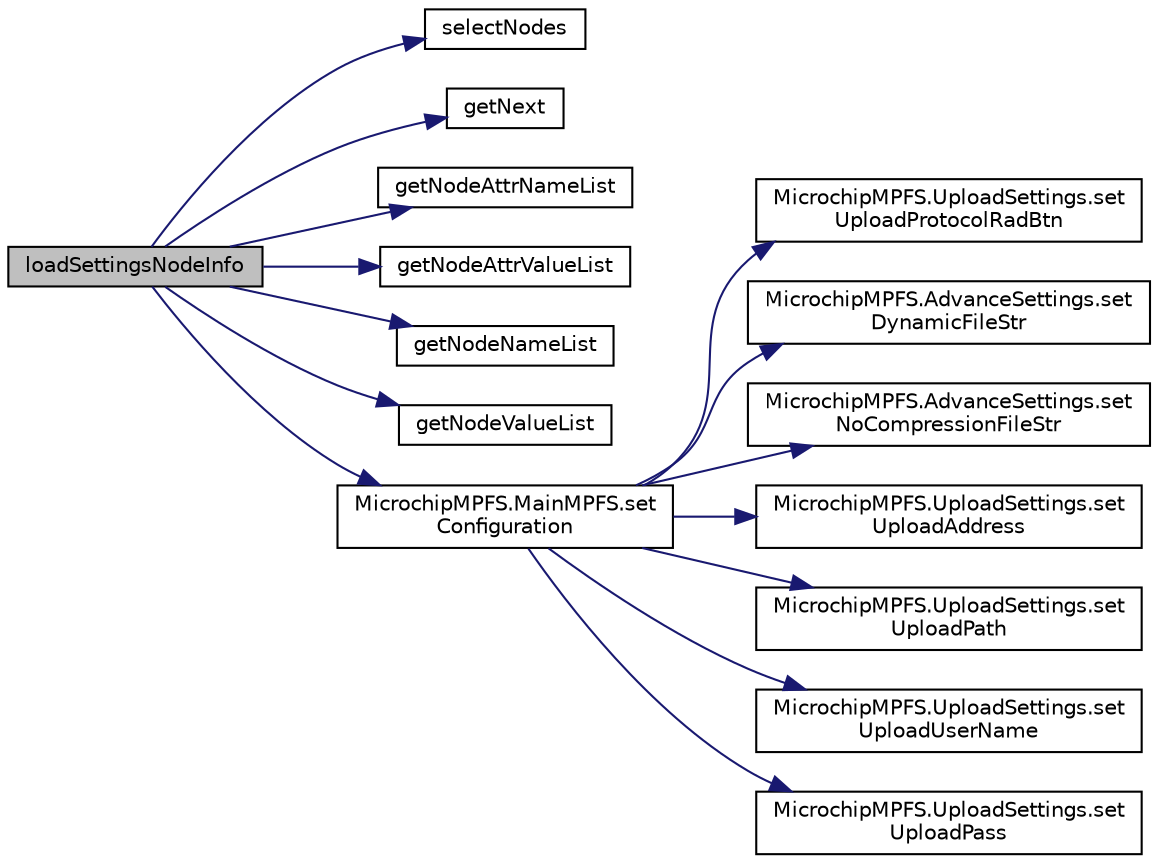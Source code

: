 digraph "loadSettingsNodeInfo"
{
  edge [fontname="Helvetica",fontsize="10",labelfontname="Helvetica",labelfontsize="10"];
  node [fontname="Helvetica",fontsize="10",shape=record];
  rankdir="LR";
  Node1 [label="loadSettingsNodeInfo",height=0.2,width=0.4,color="black", fillcolor="grey75", style="filled", fontcolor="black"];
  Node1 -> Node2 [color="midnightblue",fontsize="10",style="solid",fontname="Helvetica"];
  Node2 [label="selectNodes",height=0.2,width=0.4,color="black", fillcolor="white", style="filled",URL="$class_microchip_m_p_f_s_1_1xml_interface.html#aec24d6faf0e847d463233ff73d085a5b"];
  Node1 -> Node3 [color="midnightblue",fontsize="10",style="solid",fontname="Helvetica"];
  Node3 [label="getNext",height=0.2,width=0.4,color="black", fillcolor="white", style="filled",URL="$class_microchip_m_p_f_s_1_1xml_interface.html#af4d3290d219be38c0880eb406b9b1d86"];
  Node1 -> Node4 [color="midnightblue",fontsize="10",style="solid",fontname="Helvetica"];
  Node4 [label="getNodeAttrNameList",height=0.2,width=0.4,color="black", fillcolor="white", style="filled",URL="$class_microchip_m_p_f_s_1_1xml_interface.html#a83a068675ad8373054a076f5458450c1"];
  Node1 -> Node5 [color="midnightblue",fontsize="10",style="solid",fontname="Helvetica"];
  Node5 [label="getNodeAttrValueList",height=0.2,width=0.4,color="black", fillcolor="white", style="filled",URL="$class_microchip_m_p_f_s_1_1xml_interface.html#a208d5ca7198e36197c06eef8cde82e92"];
  Node1 -> Node6 [color="midnightblue",fontsize="10",style="solid",fontname="Helvetica"];
  Node6 [label="getNodeNameList",height=0.2,width=0.4,color="black", fillcolor="white", style="filled",URL="$class_microchip_m_p_f_s_1_1xml_interface.html#aeed9efa9376bf111f3b16e5fb4f74a22"];
  Node1 -> Node7 [color="midnightblue",fontsize="10",style="solid",fontname="Helvetica"];
  Node7 [label="getNodeValueList",height=0.2,width=0.4,color="black", fillcolor="white", style="filled",URL="$class_microchip_m_p_f_s_1_1xml_interface.html#abd90c4b2ebc49b4a697fb962f142a89d"];
  Node1 -> Node8 [color="midnightblue",fontsize="10",style="solid",fontname="Helvetica"];
  Node8 [label="MicrochipMPFS.MainMPFS.set\lConfiguration",height=0.2,width=0.4,color="black", fillcolor="white", style="filled",URL="$class_microchip_m_p_f_s_1_1_main_m_p_f_s.html#a19bfdc35f114bedbd3a5d0dc45fa937b"];
  Node8 -> Node9 [color="midnightblue",fontsize="10",style="solid",fontname="Helvetica"];
  Node9 [label="MicrochipMPFS.UploadSettings.set\lUploadProtocolRadBtn",height=0.2,width=0.4,color="black", fillcolor="white", style="filled",URL="$class_microchip_m_p_f_s_1_1_upload_settings.html#aa66a7201ad91c9c9d46f68704342cbb8"];
  Node8 -> Node10 [color="midnightblue",fontsize="10",style="solid",fontname="Helvetica"];
  Node10 [label="MicrochipMPFS.AdvanceSettings.set\lDynamicFileStr",height=0.2,width=0.4,color="black", fillcolor="white", style="filled",URL="$class_microchip_m_p_f_s_1_1_advance_settings.html#a035dfbf2ae6fae22ab9d5ecad9b27e04"];
  Node8 -> Node11 [color="midnightblue",fontsize="10",style="solid",fontname="Helvetica"];
  Node11 [label="MicrochipMPFS.AdvanceSettings.set\lNoCompressionFileStr",height=0.2,width=0.4,color="black", fillcolor="white", style="filled",URL="$class_microchip_m_p_f_s_1_1_advance_settings.html#af5b18766e4273c805a5011f1d463e9f4"];
  Node8 -> Node12 [color="midnightblue",fontsize="10",style="solid",fontname="Helvetica"];
  Node12 [label="MicrochipMPFS.UploadSettings.set\lUploadAddress",height=0.2,width=0.4,color="black", fillcolor="white", style="filled",URL="$class_microchip_m_p_f_s_1_1_upload_settings.html#a6364d6e99d6ae77da46d43bce8789065"];
  Node8 -> Node13 [color="midnightblue",fontsize="10",style="solid",fontname="Helvetica"];
  Node13 [label="MicrochipMPFS.UploadSettings.set\lUploadPath",height=0.2,width=0.4,color="black", fillcolor="white", style="filled",URL="$class_microchip_m_p_f_s_1_1_upload_settings.html#ab7063c8a0099ddcc67856ca791461c2c"];
  Node8 -> Node14 [color="midnightblue",fontsize="10",style="solid",fontname="Helvetica"];
  Node14 [label="MicrochipMPFS.UploadSettings.set\lUploadUserName",height=0.2,width=0.4,color="black", fillcolor="white", style="filled",URL="$class_microchip_m_p_f_s_1_1_upload_settings.html#ac980f345aa54d2f1a8f543051831189d"];
  Node8 -> Node15 [color="midnightblue",fontsize="10",style="solid",fontname="Helvetica"];
  Node15 [label="MicrochipMPFS.UploadSettings.set\lUploadPass",height=0.2,width=0.4,color="black", fillcolor="white", style="filled",URL="$class_microchip_m_p_f_s_1_1_upload_settings.html#ae91a9b256cbc0844ebc6f9f7f192bd90"];
}
